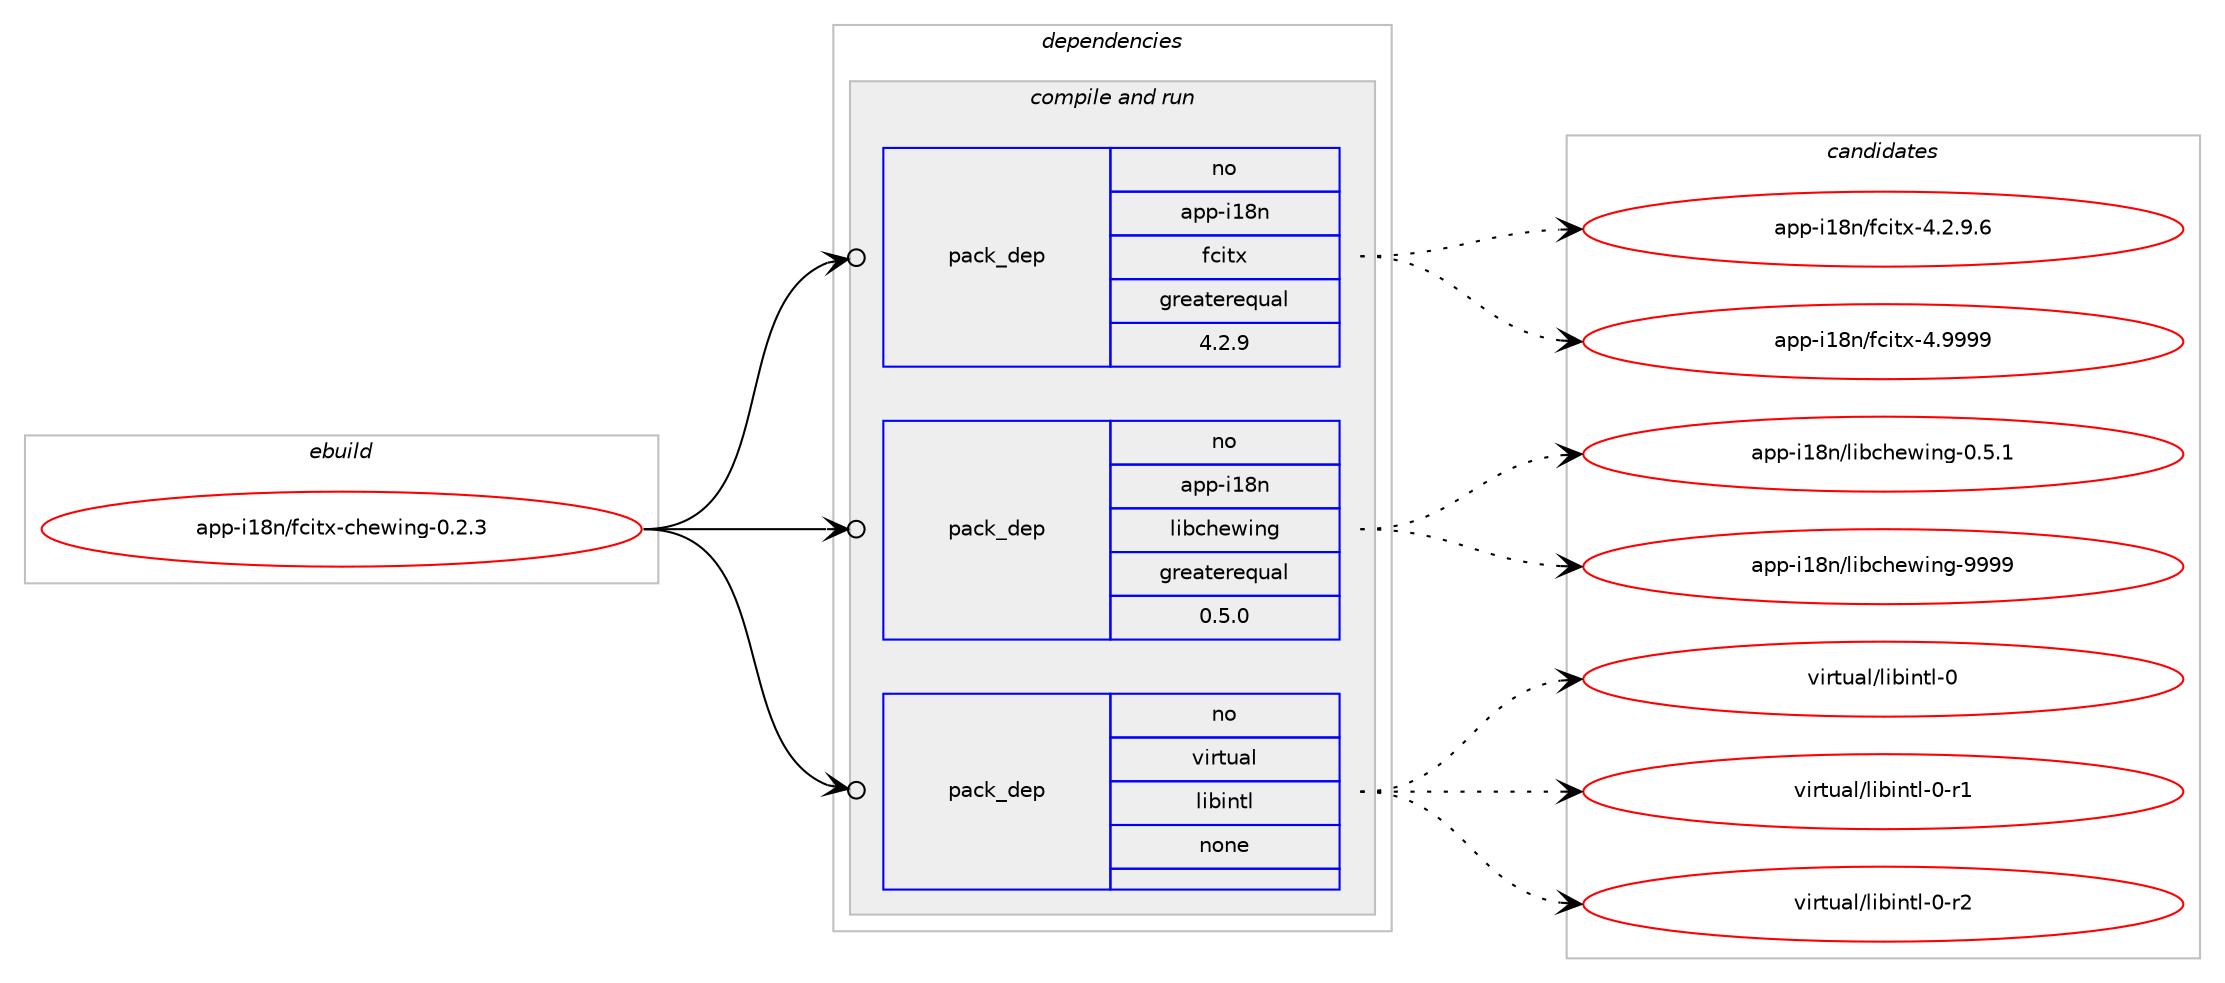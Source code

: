 digraph prolog {

# *************
# Graph options
# *************

newrank=true;
concentrate=true;
compound=true;
graph [rankdir=LR,fontname=Helvetica,fontsize=10,ranksep=1.5];#, ranksep=2.5, nodesep=0.2];
edge  [arrowhead=vee];
node  [fontname=Helvetica,fontsize=10];

# **********
# The ebuild
# **********

subgraph cluster_leftcol {
color=gray;
rank=same;
label=<<i>ebuild</i>>;
id [label="app-i18n/fcitx-chewing-0.2.3", color=red, width=4, href="../app-i18n/fcitx-chewing-0.2.3.svg"];
}

# ****************
# The dependencies
# ****************

subgraph cluster_midcol {
color=gray;
label=<<i>dependencies</i>>;
subgraph cluster_compile {
fillcolor="#eeeeee";
style=filled;
label=<<i>compile</i>>;
}
subgraph cluster_compileandrun {
fillcolor="#eeeeee";
style=filled;
label=<<i>compile and run</i>>;
subgraph pack367188 {
dependency494289 [label=<<TABLE BORDER="0" CELLBORDER="1" CELLSPACING="0" CELLPADDING="4" WIDTH="220"><TR><TD ROWSPAN="6" CELLPADDING="30">pack_dep</TD></TR><TR><TD WIDTH="110">no</TD></TR><TR><TD>app-i18n</TD></TR><TR><TD>fcitx</TD></TR><TR><TD>greaterequal</TD></TR><TR><TD>4.2.9</TD></TR></TABLE>>, shape=none, color=blue];
}
id:e -> dependency494289:w [weight=20,style="solid",arrowhead="odotvee"];
subgraph pack367189 {
dependency494290 [label=<<TABLE BORDER="0" CELLBORDER="1" CELLSPACING="0" CELLPADDING="4" WIDTH="220"><TR><TD ROWSPAN="6" CELLPADDING="30">pack_dep</TD></TR><TR><TD WIDTH="110">no</TD></TR><TR><TD>app-i18n</TD></TR><TR><TD>libchewing</TD></TR><TR><TD>greaterequal</TD></TR><TR><TD>0.5.0</TD></TR></TABLE>>, shape=none, color=blue];
}
id:e -> dependency494290:w [weight=20,style="solid",arrowhead="odotvee"];
subgraph pack367190 {
dependency494291 [label=<<TABLE BORDER="0" CELLBORDER="1" CELLSPACING="0" CELLPADDING="4" WIDTH="220"><TR><TD ROWSPAN="6" CELLPADDING="30">pack_dep</TD></TR><TR><TD WIDTH="110">no</TD></TR><TR><TD>virtual</TD></TR><TR><TD>libintl</TD></TR><TR><TD>none</TD></TR><TR><TD></TD></TR></TABLE>>, shape=none, color=blue];
}
id:e -> dependency494291:w [weight=20,style="solid",arrowhead="odotvee"];
}
subgraph cluster_run {
fillcolor="#eeeeee";
style=filled;
label=<<i>run</i>>;
}
}

# **************
# The candidates
# **************

subgraph cluster_choices {
rank=same;
color=gray;
label=<<i>candidates</i>>;

subgraph choice367188 {
color=black;
nodesep=1;
choice9711211245105495611047102991051161204552465046574654 [label="app-i18n/fcitx-4.2.9.6", color=red, width=4,href="../app-i18n/fcitx-4.2.9.6.svg"];
choice97112112451054956110471029910511612045524657575757 [label="app-i18n/fcitx-4.9999", color=red, width=4,href="../app-i18n/fcitx-4.9999.svg"];
dependency494289:e -> choice9711211245105495611047102991051161204552465046574654:w [style=dotted,weight="100"];
dependency494289:e -> choice97112112451054956110471029910511612045524657575757:w [style=dotted,weight="100"];
}
subgraph choice367189 {
color=black;
nodesep=1;
choice97112112451054956110471081059899104101119105110103454846534649 [label="app-i18n/libchewing-0.5.1", color=red, width=4,href="../app-i18n/libchewing-0.5.1.svg"];
choice971121124510549561104710810598991041011191051101034557575757 [label="app-i18n/libchewing-9999", color=red, width=4,href="../app-i18n/libchewing-9999.svg"];
dependency494290:e -> choice97112112451054956110471081059899104101119105110103454846534649:w [style=dotted,weight="100"];
dependency494290:e -> choice971121124510549561104710810598991041011191051101034557575757:w [style=dotted,weight="100"];
}
subgraph choice367190 {
color=black;
nodesep=1;
choice1181051141161179710847108105981051101161084548 [label="virtual/libintl-0", color=red, width=4,href="../virtual/libintl-0.svg"];
choice11810511411611797108471081059810511011610845484511449 [label="virtual/libintl-0-r1", color=red, width=4,href="../virtual/libintl-0-r1.svg"];
choice11810511411611797108471081059810511011610845484511450 [label="virtual/libintl-0-r2", color=red, width=4,href="../virtual/libintl-0-r2.svg"];
dependency494291:e -> choice1181051141161179710847108105981051101161084548:w [style=dotted,weight="100"];
dependency494291:e -> choice11810511411611797108471081059810511011610845484511449:w [style=dotted,weight="100"];
dependency494291:e -> choice11810511411611797108471081059810511011610845484511450:w [style=dotted,weight="100"];
}
}

}
